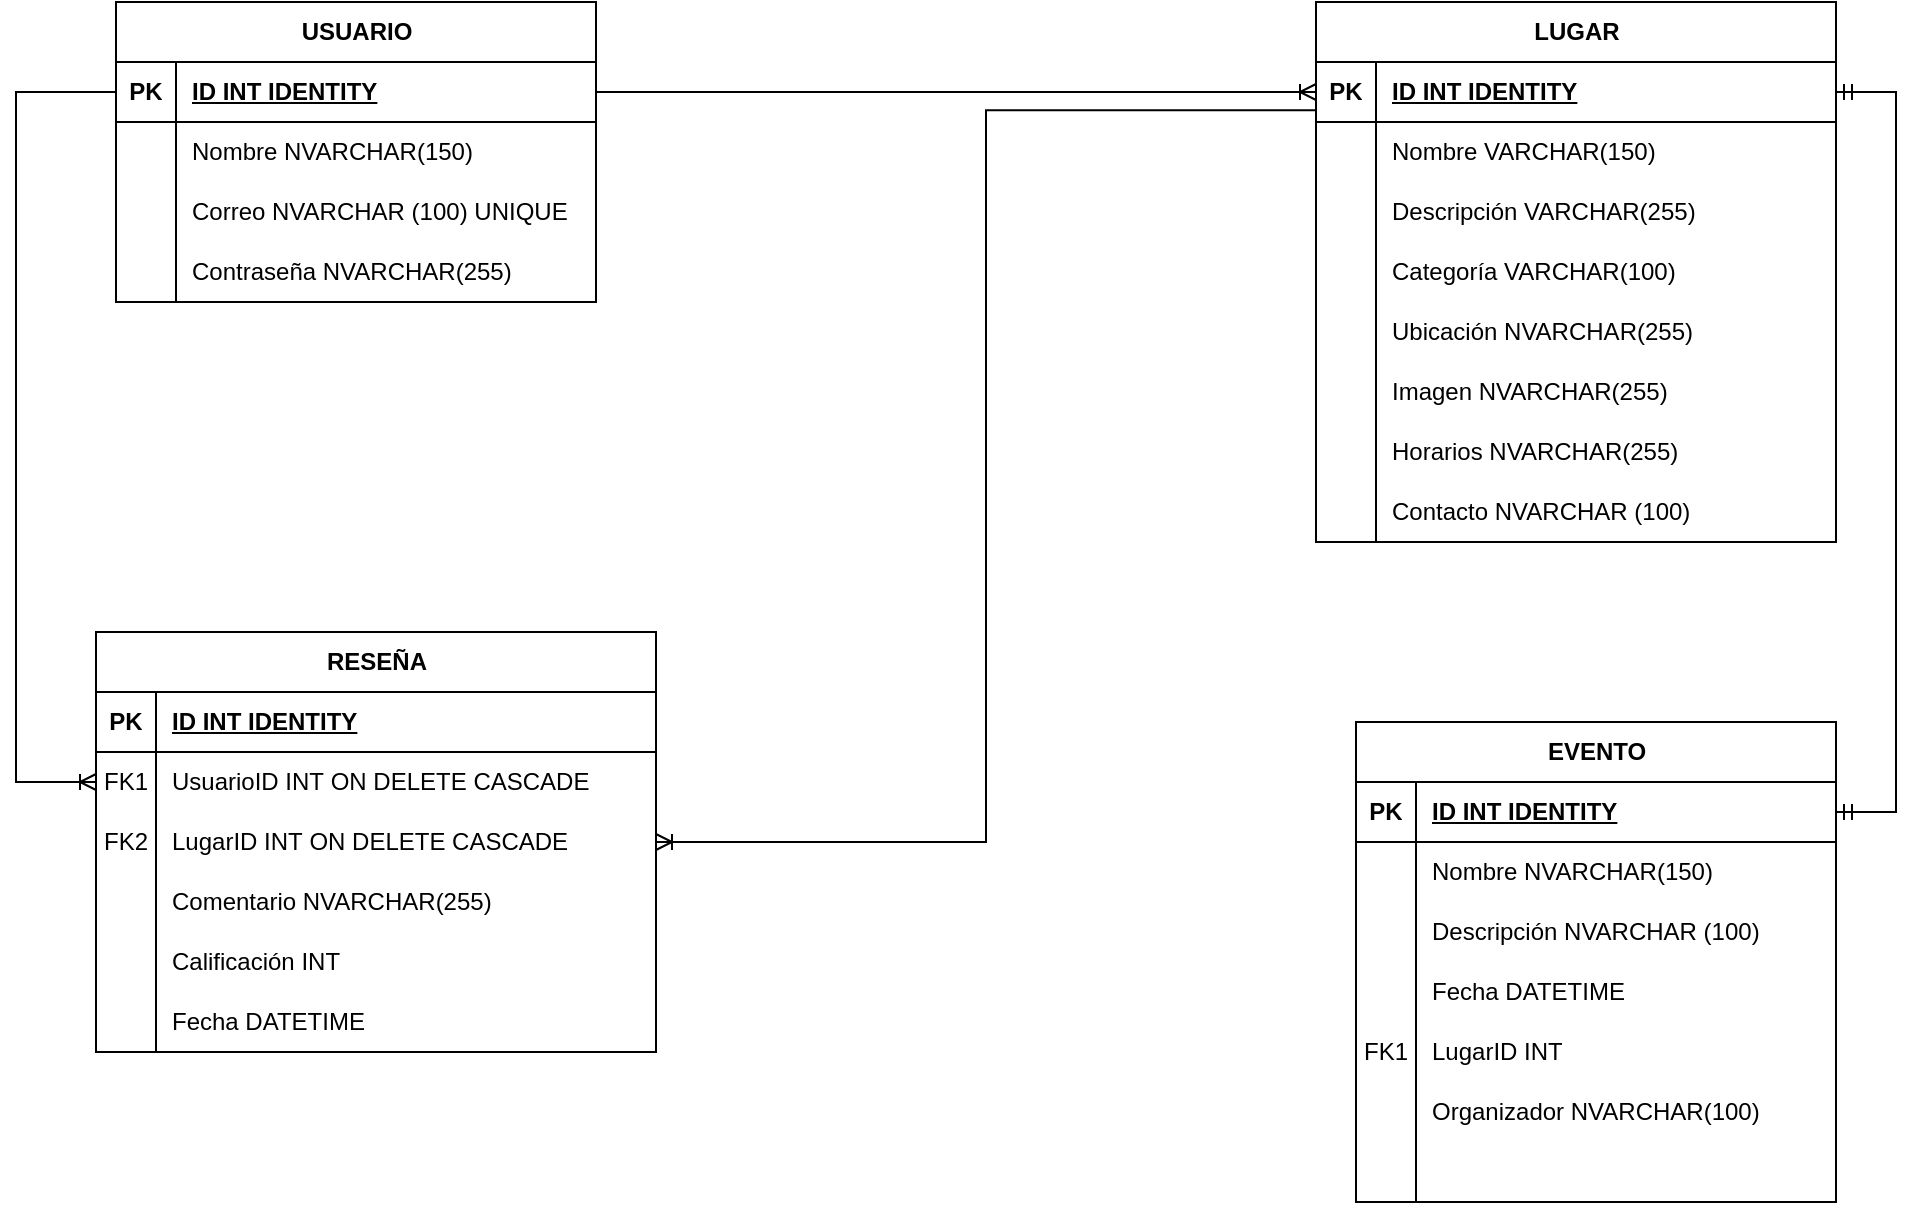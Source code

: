 <mxfile version="26.1.1">
  <diagram id="R2lEEEUBdFMjLlhIrx00" name="Page-1">
    <mxGraphModel dx="2140" dy="625" grid="1" gridSize="10" guides="1" tooltips="1" connect="1" arrows="1" fold="1" page="1" pageScale="1" pageWidth="850" pageHeight="1100" math="0" shadow="0" extFonts="Permanent Marker^https://fonts.googleapis.com/css?family=Permanent+Marker">
      <root>
        <mxCell id="0" />
        <mxCell id="1" parent="0" />
        <mxCell id="qUXPCejgROqy9Bw1l2uQ-1" value="LUGAR" style="shape=table;startSize=30;container=1;collapsible=1;childLayout=tableLayout;fixedRows=1;rowLines=0;fontStyle=1;align=center;resizeLast=1;html=1;" vertex="1" parent="1">
          <mxGeometry x="210" y="10" width="260" height="270" as="geometry" />
        </mxCell>
        <mxCell id="qUXPCejgROqy9Bw1l2uQ-2" value="" style="shape=tableRow;horizontal=0;startSize=0;swimlaneHead=0;swimlaneBody=0;fillColor=none;collapsible=0;dropTarget=0;points=[[0,0.5],[1,0.5]];portConstraint=eastwest;top=0;left=0;right=0;bottom=1;" vertex="1" parent="qUXPCejgROqy9Bw1l2uQ-1">
          <mxGeometry y="30" width="260" height="30" as="geometry" />
        </mxCell>
        <mxCell id="qUXPCejgROqy9Bw1l2uQ-3" value="PK" style="shape=partialRectangle;connectable=0;fillColor=none;top=0;left=0;bottom=0;right=0;fontStyle=1;overflow=hidden;whiteSpace=wrap;html=1;" vertex="1" parent="qUXPCejgROqy9Bw1l2uQ-2">
          <mxGeometry width="30" height="30" as="geometry">
            <mxRectangle width="30" height="30" as="alternateBounds" />
          </mxGeometry>
        </mxCell>
        <mxCell id="qUXPCejgROqy9Bw1l2uQ-4" value="ID INT IDENTITY" style="shape=partialRectangle;connectable=0;fillColor=none;top=0;left=0;bottom=0;right=0;align=left;spacingLeft=6;fontStyle=5;overflow=hidden;whiteSpace=wrap;html=1;" vertex="1" parent="qUXPCejgROqy9Bw1l2uQ-2">
          <mxGeometry x="30" width="230" height="30" as="geometry">
            <mxRectangle width="230" height="30" as="alternateBounds" />
          </mxGeometry>
        </mxCell>
        <mxCell id="qUXPCejgROqy9Bw1l2uQ-5" value="" style="shape=tableRow;horizontal=0;startSize=0;swimlaneHead=0;swimlaneBody=0;fillColor=none;collapsible=0;dropTarget=0;points=[[0,0.5],[1,0.5]];portConstraint=eastwest;top=0;left=0;right=0;bottom=0;" vertex="1" parent="qUXPCejgROqy9Bw1l2uQ-1">
          <mxGeometry y="60" width="260" height="30" as="geometry" />
        </mxCell>
        <mxCell id="qUXPCejgROqy9Bw1l2uQ-6" value="" style="shape=partialRectangle;connectable=0;fillColor=none;top=0;left=0;bottom=0;right=0;editable=1;overflow=hidden;whiteSpace=wrap;html=1;" vertex="1" parent="qUXPCejgROqy9Bw1l2uQ-5">
          <mxGeometry width="30" height="30" as="geometry">
            <mxRectangle width="30" height="30" as="alternateBounds" />
          </mxGeometry>
        </mxCell>
        <mxCell id="qUXPCejgROqy9Bw1l2uQ-7" value="Nombre VARCHAR(150)" style="shape=partialRectangle;connectable=0;fillColor=none;top=0;left=0;bottom=0;right=0;align=left;spacingLeft=6;overflow=hidden;whiteSpace=wrap;html=1;" vertex="1" parent="qUXPCejgROqy9Bw1l2uQ-5">
          <mxGeometry x="30" width="230" height="30" as="geometry">
            <mxRectangle width="230" height="30" as="alternateBounds" />
          </mxGeometry>
        </mxCell>
        <mxCell id="qUXPCejgROqy9Bw1l2uQ-8" value="" style="shape=tableRow;horizontal=0;startSize=0;swimlaneHead=0;swimlaneBody=0;fillColor=none;collapsible=0;dropTarget=0;points=[[0,0.5],[1,0.5]];portConstraint=eastwest;top=0;left=0;right=0;bottom=0;" vertex="1" parent="qUXPCejgROqy9Bw1l2uQ-1">
          <mxGeometry y="90" width="260" height="30" as="geometry" />
        </mxCell>
        <mxCell id="qUXPCejgROqy9Bw1l2uQ-9" value="" style="shape=partialRectangle;connectable=0;fillColor=none;top=0;left=0;bottom=0;right=0;editable=1;overflow=hidden;whiteSpace=wrap;html=1;" vertex="1" parent="qUXPCejgROqy9Bw1l2uQ-8">
          <mxGeometry width="30" height="30" as="geometry">
            <mxRectangle width="30" height="30" as="alternateBounds" />
          </mxGeometry>
        </mxCell>
        <mxCell id="qUXPCejgROqy9Bw1l2uQ-10" value="Descripción VARCHAR(255)" style="shape=partialRectangle;connectable=0;fillColor=none;top=0;left=0;bottom=0;right=0;align=left;spacingLeft=6;overflow=hidden;whiteSpace=wrap;html=1;" vertex="1" parent="qUXPCejgROqy9Bw1l2uQ-8">
          <mxGeometry x="30" width="230" height="30" as="geometry">
            <mxRectangle width="230" height="30" as="alternateBounds" />
          </mxGeometry>
        </mxCell>
        <mxCell id="qUXPCejgROqy9Bw1l2uQ-11" value="" style="shape=tableRow;horizontal=0;startSize=0;swimlaneHead=0;swimlaneBody=0;fillColor=none;collapsible=0;dropTarget=0;points=[[0,0.5],[1,0.5]];portConstraint=eastwest;top=0;left=0;right=0;bottom=0;" vertex="1" parent="qUXPCejgROqy9Bw1l2uQ-1">
          <mxGeometry y="120" width="260" height="30" as="geometry" />
        </mxCell>
        <mxCell id="qUXPCejgROqy9Bw1l2uQ-12" value="" style="shape=partialRectangle;connectable=0;fillColor=none;top=0;left=0;bottom=0;right=0;editable=1;overflow=hidden;whiteSpace=wrap;html=1;" vertex="1" parent="qUXPCejgROqy9Bw1l2uQ-11">
          <mxGeometry width="30" height="30" as="geometry">
            <mxRectangle width="30" height="30" as="alternateBounds" />
          </mxGeometry>
        </mxCell>
        <mxCell id="qUXPCejgROqy9Bw1l2uQ-13" value="Categoría VARCHAR(100)" style="shape=partialRectangle;connectable=0;fillColor=none;top=0;left=0;bottom=0;right=0;align=left;spacingLeft=6;overflow=hidden;whiteSpace=wrap;html=1;" vertex="1" parent="qUXPCejgROqy9Bw1l2uQ-11">
          <mxGeometry x="30" width="230" height="30" as="geometry">
            <mxRectangle width="230" height="30" as="alternateBounds" />
          </mxGeometry>
        </mxCell>
        <mxCell id="qUXPCejgROqy9Bw1l2uQ-14" style="shape=tableRow;horizontal=0;startSize=0;swimlaneHead=0;swimlaneBody=0;fillColor=none;collapsible=0;dropTarget=0;points=[[0,0.5],[1,0.5]];portConstraint=eastwest;top=0;left=0;right=0;bottom=0;" vertex="1" parent="qUXPCejgROqy9Bw1l2uQ-1">
          <mxGeometry y="150" width="260" height="30" as="geometry" />
        </mxCell>
        <mxCell id="qUXPCejgROqy9Bw1l2uQ-15" style="shape=partialRectangle;connectable=0;fillColor=none;top=0;left=0;bottom=0;right=0;editable=1;overflow=hidden;whiteSpace=wrap;html=1;" vertex="1" parent="qUXPCejgROqy9Bw1l2uQ-14">
          <mxGeometry width="30" height="30" as="geometry">
            <mxRectangle width="30" height="30" as="alternateBounds" />
          </mxGeometry>
        </mxCell>
        <mxCell id="qUXPCejgROqy9Bw1l2uQ-16" value="Ubicación NVARCHAR(255)" style="shape=partialRectangle;connectable=0;fillColor=none;top=0;left=0;bottom=0;right=0;align=left;spacingLeft=6;overflow=hidden;whiteSpace=wrap;html=1;" vertex="1" parent="qUXPCejgROqy9Bw1l2uQ-14">
          <mxGeometry x="30" width="230" height="30" as="geometry">
            <mxRectangle width="230" height="30" as="alternateBounds" />
          </mxGeometry>
        </mxCell>
        <mxCell id="qUXPCejgROqy9Bw1l2uQ-17" style="shape=tableRow;horizontal=0;startSize=0;swimlaneHead=0;swimlaneBody=0;fillColor=none;collapsible=0;dropTarget=0;points=[[0,0.5],[1,0.5]];portConstraint=eastwest;top=0;left=0;right=0;bottom=0;" vertex="1" parent="qUXPCejgROqy9Bw1l2uQ-1">
          <mxGeometry y="180" width="260" height="30" as="geometry" />
        </mxCell>
        <mxCell id="qUXPCejgROqy9Bw1l2uQ-18" style="shape=partialRectangle;connectable=0;fillColor=none;top=0;left=0;bottom=0;right=0;editable=1;overflow=hidden;whiteSpace=wrap;html=1;" vertex="1" parent="qUXPCejgROqy9Bw1l2uQ-17">
          <mxGeometry width="30" height="30" as="geometry">
            <mxRectangle width="30" height="30" as="alternateBounds" />
          </mxGeometry>
        </mxCell>
        <mxCell id="qUXPCejgROqy9Bw1l2uQ-19" value="Imagen NVARCHAR(255)" style="shape=partialRectangle;connectable=0;fillColor=none;top=0;left=0;bottom=0;right=0;align=left;spacingLeft=6;overflow=hidden;whiteSpace=wrap;html=1;" vertex="1" parent="qUXPCejgROqy9Bw1l2uQ-17">
          <mxGeometry x="30" width="230" height="30" as="geometry">
            <mxRectangle width="230" height="30" as="alternateBounds" />
          </mxGeometry>
        </mxCell>
        <mxCell id="qUXPCejgROqy9Bw1l2uQ-20" style="shape=tableRow;horizontal=0;startSize=0;swimlaneHead=0;swimlaneBody=0;fillColor=none;collapsible=0;dropTarget=0;points=[[0,0.5],[1,0.5]];portConstraint=eastwest;top=0;left=0;right=0;bottom=0;" vertex="1" parent="qUXPCejgROqy9Bw1l2uQ-1">
          <mxGeometry y="210" width="260" height="30" as="geometry" />
        </mxCell>
        <mxCell id="qUXPCejgROqy9Bw1l2uQ-21" style="shape=partialRectangle;connectable=0;fillColor=none;top=0;left=0;bottom=0;right=0;editable=1;overflow=hidden;whiteSpace=wrap;html=1;" vertex="1" parent="qUXPCejgROqy9Bw1l2uQ-20">
          <mxGeometry width="30" height="30" as="geometry">
            <mxRectangle width="30" height="30" as="alternateBounds" />
          </mxGeometry>
        </mxCell>
        <mxCell id="qUXPCejgROqy9Bw1l2uQ-22" value="Horarios NVARCHAR(255)" style="shape=partialRectangle;connectable=0;fillColor=none;top=0;left=0;bottom=0;right=0;align=left;spacingLeft=6;overflow=hidden;whiteSpace=wrap;html=1;" vertex="1" parent="qUXPCejgROqy9Bw1l2uQ-20">
          <mxGeometry x="30" width="230" height="30" as="geometry">
            <mxRectangle width="230" height="30" as="alternateBounds" />
          </mxGeometry>
        </mxCell>
        <mxCell id="qUXPCejgROqy9Bw1l2uQ-23" style="shape=tableRow;horizontal=0;startSize=0;swimlaneHead=0;swimlaneBody=0;fillColor=none;collapsible=0;dropTarget=0;points=[[0,0.5],[1,0.5]];portConstraint=eastwest;top=0;left=0;right=0;bottom=0;" vertex="1" parent="qUXPCejgROqy9Bw1l2uQ-1">
          <mxGeometry y="240" width="260" height="30" as="geometry" />
        </mxCell>
        <mxCell id="qUXPCejgROqy9Bw1l2uQ-24" style="shape=partialRectangle;connectable=0;fillColor=none;top=0;left=0;bottom=0;right=0;editable=1;overflow=hidden;whiteSpace=wrap;html=1;" vertex="1" parent="qUXPCejgROqy9Bw1l2uQ-23">
          <mxGeometry width="30" height="30" as="geometry">
            <mxRectangle width="30" height="30" as="alternateBounds" />
          </mxGeometry>
        </mxCell>
        <mxCell id="qUXPCejgROqy9Bw1l2uQ-25" value="Contacto NVARCHAR (100)" style="shape=partialRectangle;connectable=0;fillColor=none;top=0;left=0;bottom=0;right=0;align=left;spacingLeft=6;overflow=hidden;whiteSpace=wrap;html=1;" vertex="1" parent="qUXPCejgROqy9Bw1l2uQ-23">
          <mxGeometry x="30" width="230" height="30" as="geometry">
            <mxRectangle width="230" height="30" as="alternateBounds" />
          </mxGeometry>
        </mxCell>
        <mxCell id="qUXPCejgROqy9Bw1l2uQ-26" value="USUARIO" style="shape=table;startSize=30;container=1;collapsible=1;childLayout=tableLayout;fixedRows=1;rowLines=0;fontStyle=1;align=center;resizeLast=1;html=1;" vertex="1" parent="1">
          <mxGeometry x="-390" y="10" width="240" height="150" as="geometry" />
        </mxCell>
        <mxCell id="qUXPCejgROqy9Bw1l2uQ-27" value="" style="shape=tableRow;horizontal=0;startSize=0;swimlaneHead=0;swimlaneBody=0;fillColor=none;collapsible=0;dropTarget=0;points=[[0,0.5],[1,0.5]];portConstraint=eastwest;top=0;left=0;right=0;bottom=1;" vertex="1" parent="qUXPCejgROqy9Bw1l2uQ-26">
          <mxGeometry y="30" width="240" height="30" as="geometry" />
        </mxCell>
        <mxCell id="qUXPCejgROqy9Bw1l2uQ-28" value="PK" style="shape=partialRectangle;connectable=0;fillColor=none;top=0;left=0;bottom=0;right=0;fontStyle=1;overflow=hidden;whiteSpace=wrap;html=1;" vertex="1" parent="qUXPCejgROqy9Bw1l2uQ-27">
          <mxGeometry width="30" height="30" as="geometry">
            <mxRectangle width="30" height="30" as="alternateBounds" />
          </mxGeometry>
        </mxCell>
        <mxCell id="qUXPCejgROqy9Bw1l2uQ-29" value="ID INT IDENTITY" style="shape=partialRectangle;connectable=0;fillColor=none;top=0;left=0;bottom=0;right=0;align=left;spacingLeft=6;fontStyle=5;overflow=hidden;whiteSpace=wrap;html=1;" vertex="1" parent="qUXPCejgROqy9Bw1l2uQ-27">
          <mxGeometry x="30" width="210" height="30" as="geometry">
            <mxRectangle width="210" height="30" as="alternateBounds" />
          </mxGeometry>
        </mxCell>
        <mxCell id="qUXPCejgROqy9Bw1l2uQ-30" value="" style="shape=tableRow;horizontal=0;startSize=0;swimlaneHead=0;swimlaneBody=0;fillColor=none;collapsible=0;dropTarget=0;points=[[0,0.5],[1,0.5]];portConstraint=eastwest;top=0;left=0;right=0;bottom=0;" vertex="1" parent="qUXPCejgROqy9Bw1l2uQ-26">
          <mxGeometry y="60" width="240" height="30" as="geometry" />
        </mxCell>
        <mxCell id="qUXPCejgROqy9Bw1l2uQ-31" value="" style="shape=partialRectangle;connectable=0;fillColor=none;top=0;left=0;bottom=0;right=0;editable=1;overflow=hidden;whiteSpace=wrap;html=1;" vertex="1" parent="qUXPCejgROqy9Bw1l2uQ-30">
          <mxGeometry width="30" height="30" as="geometry">
            <mxRectangle width="30" height="30" as="alternateBounds" />
          </mxGeometry>
        </mxCell>
        <mxCell id="qUXPCejgROqy9Bw1l2uQ-32" value="Nombre NVARCHAR(150)" style="shape=partialRectangle;connectable=0;fillColor=none;top=0;left=0;bottom=0;right=0;align=left;spacingLeft=6;overflow=hidden;whiteSpace=wrap;html=1;" vertex="1" parent="qUXPCejgROqy9Bw1l2uQ-30">
          <mxGeometry x="30" width="210" height="30" as="geometry">
            <mxRectangle width="210" height="30" as="alternateBounds" />
          </mxGeometry>
        </mxCell>
        <mxCell id="qUXPCejgROqy9Bw1l2uQ-33" value="" style="shape=tableRow;horizontal=0;startSize=0;swimlaneHead=0;swimlaneBody=0;fillColor=none;collapsible=0;dropTarget=0;points=[[0,0.5],[1,0.5]];portConstraint=eastwest;top=0;left=0;right=0;bottom=0;" vertex="1" parent="qUXPCejgROqy9Bw1l2uQ-26">
          <mxGeometry y="90" width="240" height="30" as="geometry" />
        </mxCell>
        <mxCell id="qUXPCejgROqy9Bw1l2uQ-34" value="" style="shape=partialRectangle;connectable=0;fillColor=none;top=0;left=0;bottom=0;right=0;editable=1;overflow=hidden;whiteSpace=wrap;html=1;" vertex="1" parent="qUXPCejgROqy9Bw1l2uQ-33">
          <mxGeometry width="30" height="30" as="geometry">
            <mxRectangle width="30" height="30" as="alternateBounds" />
          </mxGeometry>
        </mxCell>
        <mxCell id="qUXPCejgROqy9Bw1l2uQ-35" value="Correo NVARCHAR (100) UNIQUE" style="shape=partialRectangle;connectable=0;fillColor=none;top=0;left=0;bottom=0;right=0;align=left;spacingLeft=6;overflow=hidden;whiteSpace=wrap;html=1;" vertex="1" parent="qUXPCejgROqy9Bw1l2uQ-33">
          <mxGeometry x="30" width="210" height="30" as="geometry">
            <mxRectangle width="210" height="30" as="alternateBounds" />
          </mxGeometry>
        </mxCell>
        <mxCell id="qUXPCejgROqy9Bw1l2uQ-36" value="" style="shape=tableRow;horizontal=0;startSize=0;swimlaneHead=0;swimlaneBody=0;fillColor=none;collapsible=0;dropTarget=0;points=[[0,0.5],[1,0.5]];portConstraint=eastwest;top=0;left=0;right=0;bottom=0;" vertex="1" parent="qUXPCejgROqy9Bw1l2uQ-26">
          <mxGeometry y="120" width="240" height="30" as="geometry" />
        </mxCell>
        <mxCell id="qUXPCejgROqy9Bw1l2uQ-37" value="" style="shape=partialRectangle;connectable=0;fillColor=none;top=0;left=0;bottom=0;right=0;editable=1;overflow=hidden;whiteSpace=wrap;html=1;" vertex="1" parent="qUXPCejgROqy9Bw1l2uQ-36">
          <mxGeometry width="30" height="30" as="geometry">
            <mxRectangle width="30" height="30" as="alternateBounds" />
          </mxGeometry>
        </mxCell>
        <mxCell id="qUXPCejgROqy9Bw1l2uQ-38" value="Contraseña NVARCHAR(255)" style="shape=partialRectangle;connectable=0;fillColor=none;top=0;left=0;bottom=0;right=0;align=left;spacingLeft=6;overflow=hidden;whiteSpace=wrap;html=1;" vertex="1" parent="qUXPCejgROqy9Bw1l2uQ-36">
          <mxGeometry x="30" width="210" height="30" as="geometry">
            <mxRectangle width="210" height="30" as="alternateBounds" />
          </mxGeometry>
        </mxCell>
        <mxCell id="qUXPCejgROqy9Bw1l2uQ-54" value="RESEÑA" style="shape=table;startSize=30;container=1;collapsible=1;childLayout=tableLayout;fixedRows=1;rowLines=0;fontStyle=1;align=center;resizeLast=1;html=1;" vertex="1" parent="1">
          <mxGeometry x="-400" y="325" width="280" height="210" as="geometry" />
        </mxCell>
        <mxCell id="qUXPCejgROqy9Bw1l2uQ-55" value="" style="shape=tableRow;horizontal=0;startSize=0;swimlaneHead=0;swimlaneBody=0;fillColor=none;collapsible=0;dropTarget=0;points=[[0,0.5],[1,0.5]];portConstraint=eastwest;top=0;left=0;right=0;bottom=1;" vertex="1" parent="qUXPCejgROqy9Bw1l2uQ-54">
          <mxGeometry y="30" width="280" height="30" as="geometry" />
        </mxCell>
        <mxCell id="qUXPCejgROqy9Bw1l2uQ-56" value="PK" style="shape=partialRectangle;connectable=0;fillColor=none;top=0;left=0;bottom=0;right=0;fontStyle=1;overflow=hidden;whiteSpace=wrap;html=1;" vertex="1" parent="qUXPCejgROqy9Bw1l2uQ-55">
          <mxGeometry width="30" height="30" as="geometry">
            <mxRectangle width="30" height="30" as="alternateBounds" />
          </mxGeometry>
        </mxCell>
        <mxCell id="qUXPCejgROqy9Bw1l2uQ-57" value="ID INT IDENTITY" style="shape=partialRectangle;connectable=0;fillColor=none;top=0;left=0;bottom=0;right=0;align=left;spacingLeft=6;fontStyle=5;overflow=hidden;whiteSpace=wrap;html=1;" vertex="1" parent="qUXPCejgROqy9Bw1l2uQ-55">
          <mxGeometry x="30" width="250" height="30" as="geometry">
            <mxRectangle width="250" height="30" as="alternateBounds" />
          </mxGeometry>
        </mxCell>
        <mxCell id="qUXPCejgROqy9Bw1l2uQ-58" value="" style="shape=tableRow;horizontal=0;startSize=0;swimlaneHead=0;swimlaneBody=0;fillColor=none;collapsible=0;dropTarget=0;points=[[0,0.5],[1,0.5]];portConstraint=eastwest;top=0;left=0;right=0;bottom=0;" vertex="1" parent="qUXPCejgROqy9Bw1l2uQ-54">
          <mxGeometry y="60" width="280" height="30" as="geometry" />
        </mxCell>
        <mxCell id="qUXPCejgROqy9Bw1l2uQ-59" value="FK1" style="shape=partialRectangle;connectable=0;fillColor=none;top=0;left=0;bottom=0;right=0;editable=1;overflow=hidden;whiteSpace=wrap;html=1;" vertex="1" parent="qUXPCejgROqy9Bw1l2uQ-58">
          <mxGeometry width="30" height="30" as="geometry">
            <mxRectangle width="30" height="30" as="alternateBounds" />
          </mxGeometry>
        </mxCell>
        <mxCell id="qUXPCejgROqy9Bw1l2uQ-60" value="UsuarioID INT&amp;nbsp;ON DELETE CASCADE" style="shape=partialRectangle;connectable=0;fillColor=none;top=0;left=0;bottom=0;right=0;align=left;spacingLeft=6;overflow=hidden;whiteSpace=wrap;html=1;" vertex="1" parent="qUXPCejgROqy9Bw1l2uQ-58">
          <mxGeometry x="30" width="250" height="30" as="geometry">
            <mxRectangle width="250" height="30" as="alternateBounds" />
          </mxGeometry>
        </mxCell>
        <mxCell id="qUXPCejgROqy9Bw1l2uQ-61" value="" style="shape=tableRow;horizontal=0;startSize=0;swimlaneHead=0;swimlaneBody=0;fillColor=none;collapsible=0;dropTarget=0;points=[[0,0.5],[1,0.5]];portConstraint=eastwest;top=0;left=0;right=0;bottom=0;" vertex="1" parent="qUXPCejgROqy9Bw1l2uQ-54">
          <mxGeometry y="90" width="280" height="30" as="geometry" />
        </mxCell>
        <mxCell id="qUXPCejgROqy9Bw1l2uQ-62" value="FK2" style="shape=partialRectangle;connectable=0;fillColor=none;top=0;left=0;bottom=0;right=0;editable=1;overflow=hidden;whiteSpace=wrap;html=1;" vertex="1" parent="qUXPCejgROqy9Bw1l2uQ-61">
          <mxGeometry width="30" height="30" as="geometry">
            <mxRectangle width="30" height="30" as="alternateBounds" />
          </mxGeometry>
        </mxCell>
        <mxCell id="qUXPCejgROqy9Bw1l2uQ-63" value="LugarID INT&amp;nbsp;ON DELETE CASCADE" style="shape=partialRectangle;connectable=0;fillColor=none;top=0;left=0;bottom=0;right=0;align=left;spacingLeft=6;overflow=hidden;whiteSpace=wrap;html=1;" vertex="1" parent="qUXPCejgROqy9Bw1l2uQ-61">
          <mxGeometry x="30" width="250" height="30" as="geometry">
            <mxRectangle width="250" height="30" as="alternateBounds" />
          </mxGeometry>
        </mxCell>
        <mxCell id="qUXPCejgROqy9Bw1l2uQ-64" value="" style="shape=tableRow;horizontal=0;startSize=0;swimlaneHead=0;swimlaneBody=0;fillColor=none;collapsible=0;dropTarget=0;points=[[0,0.5],[1,0.5]];portConstraint=eastwest;top=0;left=0;right=0;bottom=0;" vertex="1" parent="qUXPCejgROqy9Bw1l2uQ-54">
          <mxGeometry y="120" width="280" height="30" as="geometry" />
        </mxCell>
        <mxCell id="qUXPCejgROqy9Bw1l2uQ-65" value="" style="shape=partialRectangle;connectable=0;fillColor=none;top=0;left=0;bottom=0;right=0;editable=1;overflow=hidden;whiteSpace=wrap;html=1;" vertex="1" parent="qUXPCejgROqy9Bw1l2uQ-64">
          <mxGeometry width="30" height="30" as="geometry">
            <mxRectangle width="30" height="30" as="alternateBounds" />
          </mxGeometry>
        </mxCell>
        <mxCell id="qUXPCejgROqy9Bw1l2uQ-66" value="Comentario NVARCHAR(255)" style="shape=partialRectangle;connectable=0;fillColor=none;top=0;left=0;bottom=0;right=0;align=left;spacingLeft=6;overflow=hidden;whiteSpace=wrap;html=1;" vertex="1" parent="qUXPCejgROqy9Bw1l2uQ-64">
          <mxGeometry x="30" width="250" height="30" as="geometry">
            <mxRectangle width="250" height="30" as="alternateBounds" />
          </mxGeometry>
        </mxCell>
        <mxCell id="qUXPCejgROqy9Bw1l2uQ-67" style="shape=tableRow;horizontal=0;startSize=0;swimlaneHead=0;swimlaneBody=0;fillColor=none;collapsible=0;dropTarget=0;points=[[0,0.5],[1,0.5]];portConstraint=eastwest;top=0;left=0;right=0;bottom=0;" vertex="1" parent="qUXPCejgROqy9Bw1l2uQ-54">
          <mxGeometry y="150" width="280" height="30" as="geometry" />
        </mxCell>
        <mxCell id="qUXPCejgROqy9Bw1l2uQ-68" style="shape=partialRectangle;connectable=0;fillColor=none;top=0;left=0;bottom=0;right=0;editable=1;overflow=hidden;whiteSpace=wrap;html=1;" vertex="1" parent="qUXPCejgROqy9Bw1l2uQ-67">
          <mxGeometry width="30" height="30" as="geometry">
            <mxRectangle width="30" height="30" as="alternateBounds" />
          </mxGeometry>
        </mxCell>
        <mxCell id="qUXPCejgROqy9Bw1l2uQ-69" value="Calificación INT" style="shape=partialRectangle;connectable=0;fillColor=none;top=0;left=0;bottom=0;right=0;align=left;spacingLeft=6;overflow=hidden;whiteSpace=wrap;html=1;" vertex="1" parent="qUXPCejgROqy9Bw1l2uQ-67">
          <mxGeometry x="30" width="250" height="30" as="geometry">
            <mxRectangle width="250" height="30" as="alternateBounds" />
          </mxGeometry>
        </mxCell>
        <mxCell id="qUXPCejgROqy9Bw1l2uQ-70" style="shape=tableRow;horizontal=0;startSize=0;swimlaneHead=0;swimlaneBody=0;fillColor=none;collapsible=0;dropTarget=0;points=[[0,0.5],[1,0.5]];portConstraint=eastwest;top=0;left=0;right=0;bottom=0;" vertex="1" parent="qUXPCejgROqy9Bw1l2uQ-54">
          <mxGeometry y="180" width="280" height="30" as="geometry" />
        </mxCell>
        <mxCell id="qUXPCejgROqy9Bw1l2uQ-71" style="shape=partialRectangle;connectable=0;fillColor=none;top=0;left=0;bottom=0;right=0;editable=1;overflow=hidden;whiteSpace=wrap;html=1;" vertex="1" parent="qUXPCejgROqy9Bw1l2uQ-70">
          <mxGeometry width="30" height="30" as="geometry">
            <mxRectangle width="30" height="30" as="alternateBounds" />
          </mxGeometry>
        </mxCell>
        <mxCell id="qUXPCejgROqy9Bw1l2uQ-72" value="Fecha DATETIME" style="shape=partialRectangle;connectable=0;fillColor=none;top=0;left=0;bottom=0;right=0;align=left;spacingLeft=6;overflow=hidden;whiteSpace=wrap;html=1;" vertex="1" parent="qUXPCejgROqy9Bw1l2uQ-70">
          <mxGeometry x="30" width="250" height="30" as="geometry">
            <mxRectangle width="250" height="30" as="alternateBounds" />
          </mxGeometry>
        </mxCell>
        <mxCell id="qUXPCejgROqy9Bw1l2uQ-73" value="EVENTO" style="shape=table;startSize=30;container=1;collapsible=1;childLayout=tableLayout;fixedRows=1;rowLines=0;fontStyle=1;align=center;resizeLast=1;html=1;" vertex="1" parent="1">
          <mxGeometry x="230" y="370" width="240" height="240" as="geometry" />
        </mxCell>
        <mxCell id="qUXPCejgROqy9Bw1l2uQ-74" value="" style="shape=tableRow;horizontal=0;startSize=0;swimlaneHead=0;swimlaneBody=0;fillColor=none;collapsible=0;dropTarget=0;points=[[0,0.5],[1,0.5]];portConstraint=eastwest;top=0;left=0;right=0;bottom=1;" vertex="1" parent="qUXPCejgROqy9Bw1l2uQ-73">
          <mxGeometry y="30" width="240" height="30" as="geometry" />
        </mxCell>
        <mxCell id="qUXPCejgROqy9Bw1l2uQ-75" value="PK" style="shape=partialRectangle;connectable=0;fillColor=none;top=0;left=0;bottom=0;right=0;fontStyle=1;overflow=hidden;whiteSpace=wrap;html=1;" vertex="1" parent="qUXPCejgROqy9Bw1l2uQ-74">
          <mxGeometry width="30" height="30" as="geometry">
            <mxRectangle width="30" height="30" as="alternateBounds" />
          </mxGeometry>
        </mxCell>
        <mxCell id="qUXPCejgROqy9Bw1l2uQ-76" value="ID INT IDENTITY" style="shape=partialRectangle;connectable=0;fillColor=none;top=0;left=0;bottom=0;right=0;align=left;spacingLeft=6;fontStyle=5;overflow=hidden;whiteSpace=wrap;html=1;" vertex="1" parent="qUXPCejgROqy9Bw1l2uQ-74">
          <mxGeometry x="30" width="210" height="30" as="geometry">
            <mxRectangle width="210" height="30" as="alternateBounds" />
          </mxGeometry>
        </mxCell>
        <mxCell id="qUXPCejgROqy9Bw1l2uQ-77" value="" style="shape=tableRow;horizontal=0;startSize=0;swimlaneHead=0;swimlaneBody=0;fillColor=none;collapsible=0;dropTarget=0;points=[[0,0.5],[1,0.5]];portConstraint=eastwest;top=0;left=0;right=0;bottom=0;" vertex="1" parent="qUXPCejgROqy9Bw1l2uQ-73">
          <mxGeometry y="60" width="240" height="30" as="geometry" />
        </mxCell>
        <mxCell id="qUXPCejgROqy9Bw1l2uQ-78" value="" style="shape=partialRectangle;connectable=0;fillColor=none;top=0;left=0;bottom=0;right=0;editable=1;overflow=hidden;whiteSpace=wrap;html=1;" vertex="1" parent="qUXPCejgROqy9Bw1l2uQ-77">
          <mxGeometry width="30" height="30" as="geometry">
            <mxRectangle width="30" height="30" as="alternateBounds" />
          </mxGeometry>
        </mxCell>
        <mxCell id="qUXPCejgROqy9Bw1l2uQ-79" value="Nombre NVARCHAR(150)" style="shape=partialRectangle;connectable=0;fillColor=none;top=0;left=0;bottom=0;right=0;align=left;spacingLeft=6;overflow=hidden;whiteSpace=wrap;html=1;" vertex="1" parent="qUXPCejgROqy9Bw1l2uQ-77">
          <mxGeometry x="30" width="210" height="30" as="geometry">
            <mxRectangle width="210" height="30" as="alternateBounds" />
          </mxGeometry>
        </mxCell>
        <mxCell id="qUXPCejgROqy9Bw1l2uQ-80" value="" style="shape=tableRow;horizontal=0;startSize=0;swimlaneHead=0;swimlaneBody=0;fillColor=none;collapsible=0;dropTarget=0;points=[[0,0.5],[1,0.5]];portConstraint=eastwest;top=0;left=0;right=0;bottom=0;" vertex="1" parent="qUXPCejgROqy9Bw1l2uQ-73">
          <mxGeometry y="90" width="240" height="30" as="geometry" />
        </mxCell>
        <mxCell id="qUXPCejgROqy9Bw1l2uQ-81" value="" style="shape=partialRectangle;connectable=0;fillColor=none;top=0;left=0;bottom=0;right=0;editable=1;overflow=hidden;whiteSpace=wrap;html=1;" vertex="1" parent="qUXPCejgROqy9Bw1l2uQ-80">
          <mxGeometry width="30" height="30" as="geometry">
            <mxRectangle width="30" height="30" as="alternateBounds" />
          </mxGeometry>
        </mxCell>
        <mxCell id="qUXPCejgROqy9Bw1l2uQ-82" value="Descripción NVARCHAR (100)" style="shape=partialRectangle;connectable=0;fillColor=none;top=0;left=0;bottom=0;right=0;align=left;spacingLeft=6;overflow=hidden;whiteSpace=wrap;html=1;" vertex="1" parent="qUXPCejgROqy9Bw1l2uQ-80">
          <mxGeometry x="30" width="210" height="30" as="geometry">
            <mxRectangle width="210" height="30" as="alternateBounds" />
          </mxGeometry>
        </mxCell>
        <mxCell id="qUXPCejgROqy9Bw1l2uQ-83" value="" style="shape=tableRow;horizontal=0;startSize=0;swimlaneHead=0;swimlaneBody=0;fillColor=none;collapsible=0;dropTarget=0;points=[[0,0.5],[1,0.5]];portConstraint=eastwest;top=0;left=0;right=0;bottom=0;" vertex="1" parent="qUXPCejgROqy9Bw1l2uQ-73">
          <mxGeometry y="120" width="240" height="30" as="geometry" />
        </mxCell>
        <mxCell id="qUXPCejgROqy9Bw1l2uQ-84" value="" style="shape=partialRectangle;connectable=0;fillColor=none;top=0;left=0;bottom=0;right=0;editable=1;overflow=hidden;whiteSpace=wrap;html=1;" vertex="1" parent="qUXPCejgROqy9Bw1l2uQ-83">
          <mxGeometry width="30" height="30" as="geometry">
            <mxRectangle width="30" height="30" as="alternateBounds" />
          </mxGeometry>
        </mxCell>
        <mxCell id="qUXPCejgROqy9Bw1l2uQ-85" value="Fecha DATETIME" style="shape=partialRectangle;connectable=0;fillColor=none;top=0;left=0;bottom=0;right=0;align=left;spacingLeft=6;overflow=hidden;whiteSpace=wrap;html=1;" vertex="1" parent="qUXPCejgROqy9Bw1l2uQ-83">
          <mxGeometry x="30" width="210" height="30" as="geometry">
            <mxRectangle width="210" height="30" as="alternateBounds" />
          </mxGeometry>
        </mxCell>
        <mxCell id="qUXPCejgROqy9Bw1l2uQ-92" style="shape=tableRow;horizontal=0;startSize=0;swimlaneHead=0;swimlaneBody=0;fillColor=none;collapsible=0;dropTarget=0;points=[[0,0.5],[1,0.5]];portConstraint=eastwest;top=0;left=0;right=0;bottom=0;" vertex="1" parent="qUXPCejgROqy9Bw1l2uQ-73">
          <mxGeometry y="150" width="240" height="30" as="geometry" />
        </mxCell>
        <mxCell id="qUXPCejgROqy9Bw1l2uQ-93" value="FK1" style="shape=partialRectangle;connectable=0;fillColor=none;top=0;left=0;bottom=0;right=0;editable=1;overflow=hidden;whiteSpace=wrap;html=1;" vertex="1" parent="qUXPCejgROqy9Bw1l2uQ-92">
          <mxGeometry width="30" height="30" as="geometry">
            <mxRectangle width="30" height="30" as="alternateBounds" />
          </mxGeometry>
        </mxCell>
        <mxCell id="qUXPCejgROqy9Bw1l2uQ-94" value="LugarID INT" style="shape=partialRectangle;connectable=0;fillColor=none;top=0;left=0;bottom=0;right=0;align=left;spacingLeft=6;overflow=hidden;whiteSpace=wrap;html=1;" vertex="1" parent="qUXPCejgROqy9Bw1l2uQ-92">
          <mxGeometry x="30" width="210" height="30" as="geometry">
            <mxRectangle width="210" height="30" as="alternateBounds" />
          </mxGeometry>
        </mxCell>
        <mxCell id="qUXPCejgROqy9Bw1l2uQ-89" style="shape=tableRow;horizontal=0;startSize=0;swimlaneHead=0;swimlaneBody=0;fillColor=none;collapsible=0;dropTarget=0;points=[[0,0.5],[1,0.5]];portConstraint=eastwest;top=0;left=0;right=0;bottom=0;" vertex="1" parent="qUXPCejgROqy9Bw1l2uQ-73">
          <mxGeometry y="180" width="240" height="30" as="geometry" />
        </mxCell>
        <mxCell id="qUXPCejgROqy9Bw1l2uQ-90" style="shape=partialRectangle;connectable=0;fillColor=none;top=0;left=0;bottom=0;right=0;editable=1;overflow=hidden;whiteSpace=wrap;html=1;" vertex="1" parent="qUXPCejgROqy9Bw1l2uQ-89">
          <mxGeometry width="30" height="30" as="geometry">
            <mxRectangle width="30" height="30" as="alternateBounds" />
          </mxGeometry>
        </mxCell>
        <mxCell id="qUXPCejgROqy9Bw1l2uQ-91" value="Organizador NVARCHAR(100)" style="shape=partialRectangle;connectable=0;fillColor=none;top=0;left=0;bottom=0;right=0;align=left;spacingLeft=6;overflow=hidden;whiteSpace=wrap;html=1;" vertex="1" parent="qUXPCejgROqy9Bw1l2uQ-89">
          <mxGeometry x="30" width="210" height="30" as="geometry">
            <mxRectangle width="210" height="30" as="alternateBounds" />
          </mxGeometry>
        </mxCell>
        <mxCell id="qUXPCejgROqy9Bw1l2uQ-86" style="shape=tableRow;horizontal=0;startSize=0;swimlaneHead=0;swimlaneBody=0;fillColor=none;collapsible=0;dropTarget=0;points=[[0,0.5],[1,0.5]];portConstraint=eastwest;top=0;left=0;right=0;bottom=0;" vertex="1" parent="qUXPCejgROqy9Bw1l2uQ-73">
          <mxGeometry y="210" width="240" height="30" as="geometry" />
        </mxCell>
        <mxCell id="qUXPCejgROqy9Bw1l2uQ-87" style="shape=partialRectangle;connectable=0;fillColor=none;top=0;left=0;bottom=0;right=0;editable=1;overflow=hidden;whiteSpace=wrap;html=1;" vertex="1" parent="qUXPCejgROqy9Bw1l2uQ-86">
          <mxGeometry width="30" height="30" as="geometry">
            <mxRectangle width="30" height="30" as="alternateBounds" />
          </mxGeometry>
        </mxCell>
        <mxCell id="qUXPCejgROqy9Bw1l2uQ-88" style="shape=partialRectangle;connectable=0;fillColor=none;top=0;left=0;bottom=0;right=0;align=left;spacingLeft=6;overflow=hidden;whiteSpace=wrap;html=1;" vertex="1" parent="qUXPCejgROqy9Bw1l2uQ-86">
          <mxGeometry x="30" width="210" height="30" as="geometry">
            <mxRectangle width="210" height="30" as="alternateBounds" />
          </mxGeometry>
        </mxCell>
        <mxCell id="qUXPCejgROqy9Bw1l2uQ-97" value="" style="edgeStyle=entityRelationEdgeStyle;fontSize=12;html=1;endArrow=ERoneToMany;rounded=0;exitX=1;exitY=0.5;exitDx=0;exitDy=0;entryX=0;entryY=0.5;entryDx=0;entryDy=0;" edge="1" parent="1" source="qUXPCejgROqy9Bw1l2uQ-27" target="qUXPCejgROqy9Bw1l2uQ-2">
          <mxGeometry width="100" height="100" relative="1" as="geometry">
            <mxPoint x="-110" y="130" as="sourcePoint" />
            <mxPoint x="-10" y="30" as="targetPoint" />
          </mxGeometry>
        </mxCell>
        <mxCell id="qUXPCejgROqy9Bw1l2uQ-99" value="" style="edgeStyle=elbowEdgeStyle;fontSize=12;html=1;endArrow=ERoneToMany;rounded=0;exitX=0;exitY=0.803;exitDx=0;exitDy=0;exitPerimeter=0;entryX=1;entryY=0.5;entryDx=0;entryDy=0;" edge="1" parent="1" source="qUXPCejgROqy9Bw1l2uQ-2" target="qUXPCejgROqy9Bw1l2uQ-61">
          <mxGeometry width="100" height="100" relative="1" as="geometry">
            <mxPoint x="-80" y="220" as="sourcePoint" />
            <mxPoint x="20" y="120" as="targetPoint" />
          </mxGeometry>
        </mxCell>
        <mxCell id="qUXPCejgROqy9Bw1l2uQ-100" value="" style="edgeStyle=elbowEdgeStyle;fontSize=12;html=1;endArrow=ERoneToMany;rounded=0;entryX=0;entryY=0.5;entryDx=0;entryDy=0;" edge="1" parent="1" source="qUXPCejgROqy9Bw1l2uQ-27" target="qUXPCejgROqy9Bw1l2uQ-58">
          <mxGeometry width="100" height="100" relative="1" as="geometry">
            <mxPoint x="-530" y="200" as="sourcePoint" />
            <mxPoint x="-430" y="100" as="targetPoint" />
            <Array as="points">
              <mxPoint x="-440" y="220" />
            </Array>
          </mxGeometry>
        </mxCell>
        <mxCell id="qUXPCejgROqy9Bw1l2uQ-101" value="" style="edgeStyle=entityRelationEdgeStyle;fontSize=12;html=1;endArrow=ERmandOne;startArrow=ERmandOne;rounded=0;entryX=1;entryY=0.5;entryDx=0;entryDy=0;exitX=1;exitY=0.5;exitDx=0;exitDy=0;" edge="1" parent="1" source="qUXPCejgROqy9Bw1l2uQ-2" target="qUXPCejgROqy9Bw1l2uQ-74">
          <mxGeometry width="100" height="100" relative="1" as="geometry">
            <mxPoint x="80" y="500" as="sourcePoint" />
            <mxPoint x="180" y="400" as="targetPoint" />
          </mxGeometry>
        </mxCell>
      </root>
    </mxGraphModel>
  </diagram>
</mxfile>
